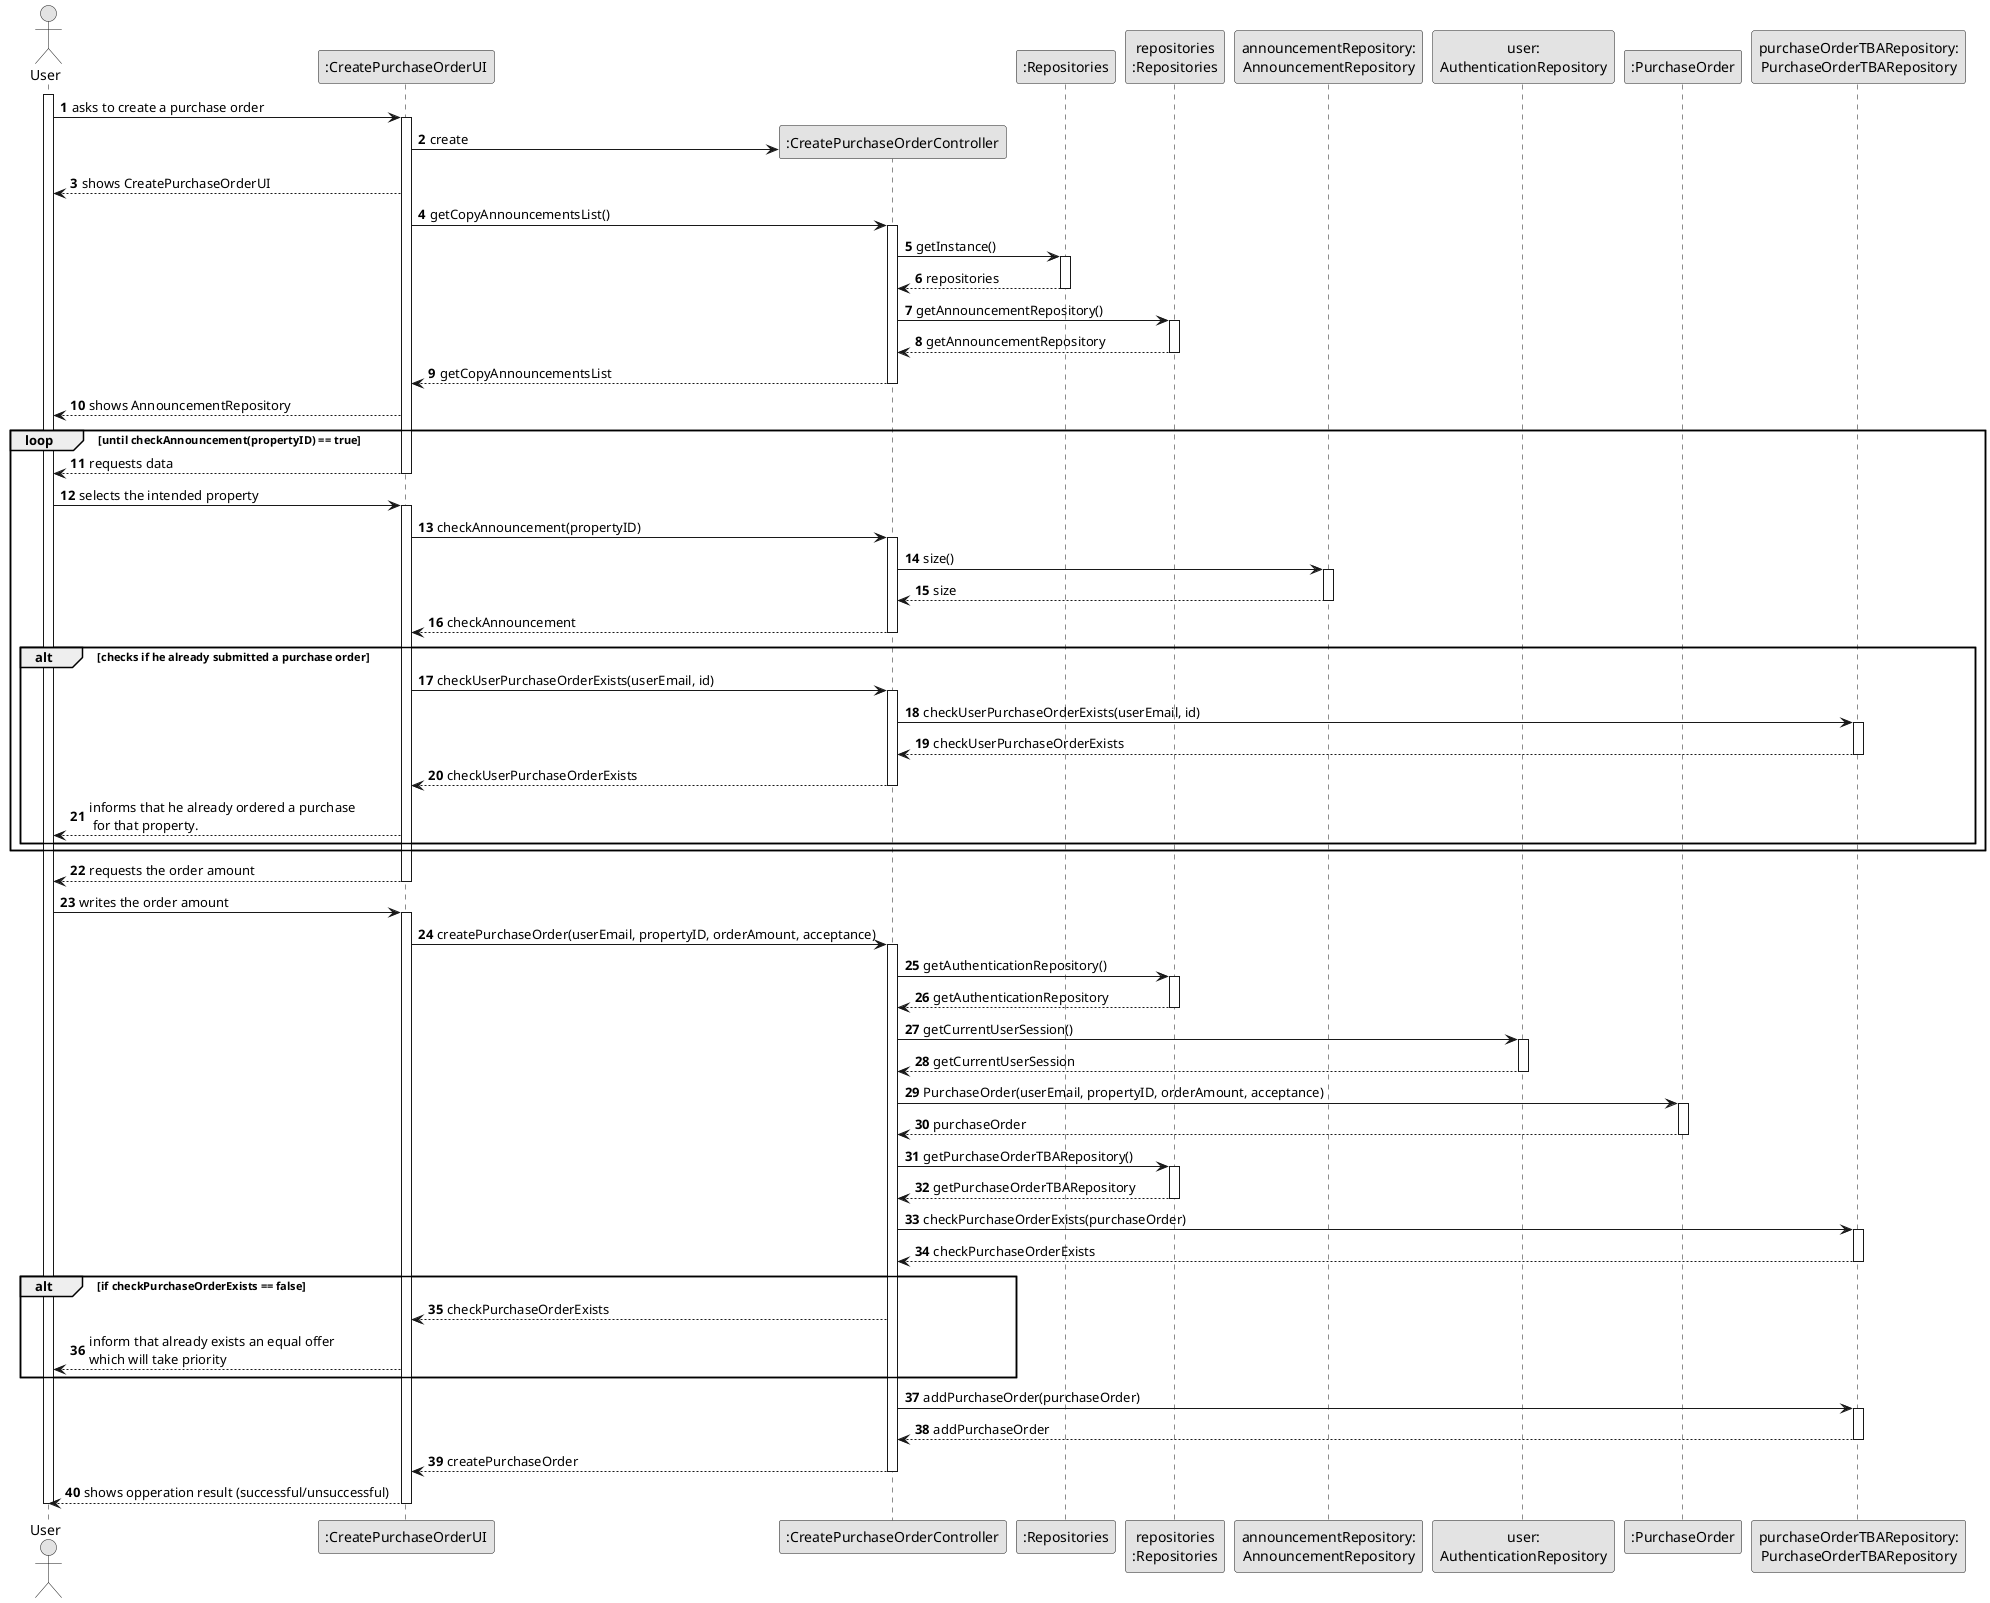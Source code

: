 @startuml
skinparam monochrome true
skinparam packageStyle rectangle
skinparam shadowing false

autonumber

'hide footbox
actor "User" as Client
participant ":CreatePurchaseOrderUI" as OrderUI
participant ":CreatePurchaseOrderController" as OrderCTRL
participant ":Repositories" as Repositories
participant "repositories\n:Repositories" as repositories
participant "announcementRepository:\nAnnouncementRepository" as AnnouncementRepository
participant "user:\nAuthenticationRepository" as AuthenticationRepository
participant ":PurchaseOrder" as PurchaseOrder
participant "purchaseOrderTBARepository:\nPurchaseOrderTBARepository" as PurchaseOrderTBARepository
'participant ":User" as User




activate Client

    Client -> OrderUI : asks to create a purchase order
    activate OrderUI
        OrderUI -> OrderCTRL** : create
        OrderUI --> Client : shows CreatePurchaseOrderUI
        OrderUI -> OrderCTRL : getCopyAnnouncementsList()
        activate OrderCTRL
        OrderCTRL -> Repositories : getInstance()
                    activate Repositories
                        Repositories --> OrderCTRL : repositories
                    deactivate Repositories

                    OrderCTRL -> repositories : getAnnouncementRepository()
                    activate repositories
                        repositories --> OrderCTRL : getAnnouncementRepository
                    deactivate repositories
        OrderCTRL --> OrderUI : getCopyAnnouncementsList
        deactivate OrderCTRL
        OrderUI --> Client : shows AnnouncementRepository
        loop until checkAnnouncement(propertyID) == true
        OrderUI --> Client : requests data
    deactivate OrderUI

    Client -> OrderUI : selects the intended property
    activate OrderUI
        OrderUI -> OrderCTRL : checkAnnouncement(propertyID)
        activate OrderCTRL
            OrderCTRL -> AnnouncementRepository : size()
            activate AnnouncementRepository
                AnnouncementRepository --> OrderCTRL : size
            deactivate AnnouncementRepository
            OrderCTRL --> OrderUI : checkAnnouncement
        deactivate OrderCTRL
        alt checks if he already submitted a purchase order
        OrderUI -> OrderCTRL : checkUserPurchaseOrderExists(userEmail, id)
            activate OrderCTRL
                OrderCTRL -> PurchaseOrderTBARepository : checkUserPurchaseOrderExists(userEmail, id)
                activate PurchaseOrderTBARepository
                    PurchaseOrderTBARepository --> OrderCTRL : checkUserPurchaseOrderExists
                deactivate PurchaseOrderTBARepository
            OrderCTRL --> OrderUI : checkUserPurchaseOrderExists
            deactivate OrderCTRL
        OrderUI --> Client : informs that he already ordered a purchase \n for that property.
        end alt
        end loop
        OrderUI --> Client : requests the order amount
    deactivate OrderUI

    Client -> OrderUI : writes the order amount
    activate OrderUI
        OrderUI -> OrderCTRL : createPurchaseOrder(userEmail, propertyID, orderAmount, acceptance)
        activate OrderCTRL

            OrderCTRL -> repositories : getAuthenticationRepository()
            activate repositories
                repositories --> OrderCTRL : getAuthenticationRepository
            deactivate repositories

            OrderCTRL -> AuthenticationRepository : getCurrentUserSession()
            activate AuthenticationRepository
                AuthenticationRepository --> OrderCTRL : getCurrentUserSession
            deactivate AuthenticationRepository

            OrderCTRL -> PurchaseOrder : PurchaseOrder(userEmail, propertyID, orderAmount, acceptance)
            activate PurchaseOrder
                PurchaseOrder --> OrderCTRL : purchaseOrder
            deactivate PurchaseOrder

            OrderCTRL -> repositories : getPurchaseOrderTBARepository()
            activate repositories
                repositories --> OrderCTRL : getPurchaseOrderTBARepository
            deactivate repositories

            OrderCTRL -> PurchaseOrderTBARepository : checkPurchaseOrderExists(purchaseOrder)
            activate PurchaseOrderTBARepository
                PurchaseOrderTBARepository --> OrderCTRL : checkPurchaseOrderExists
            deactivate PurchaseOrderTBARepository

            alt if checkPurchaseOrderExists == false
            OrderCTRL --> OrderUI : checkPurchaseOrderExists
            OrderUI --> Client : inform that already exists an equal offer \nwhich will take priority
            end alt

            OrderCTRL -> PurchaseOrderTBARepository : addPurchaseOrder(purchaseOrder)
            activate PurchaseOrderTBARepository
                PurchaseOrderTBARepository --> OrderCTRL : addPurchaseOrder
            deactivate PurchaseOrderTBARepository

            OrderCTRL --> OrderUI : createPurchaseOrder
            deactivate OrderCTRL
        deactivate OrderCTRL

        OrderUI --> Client : shows opperation result (successful/unsuccessful)
    deactivate OrderUI

    deactivate OrderUI

deactivate Client

@enduml
